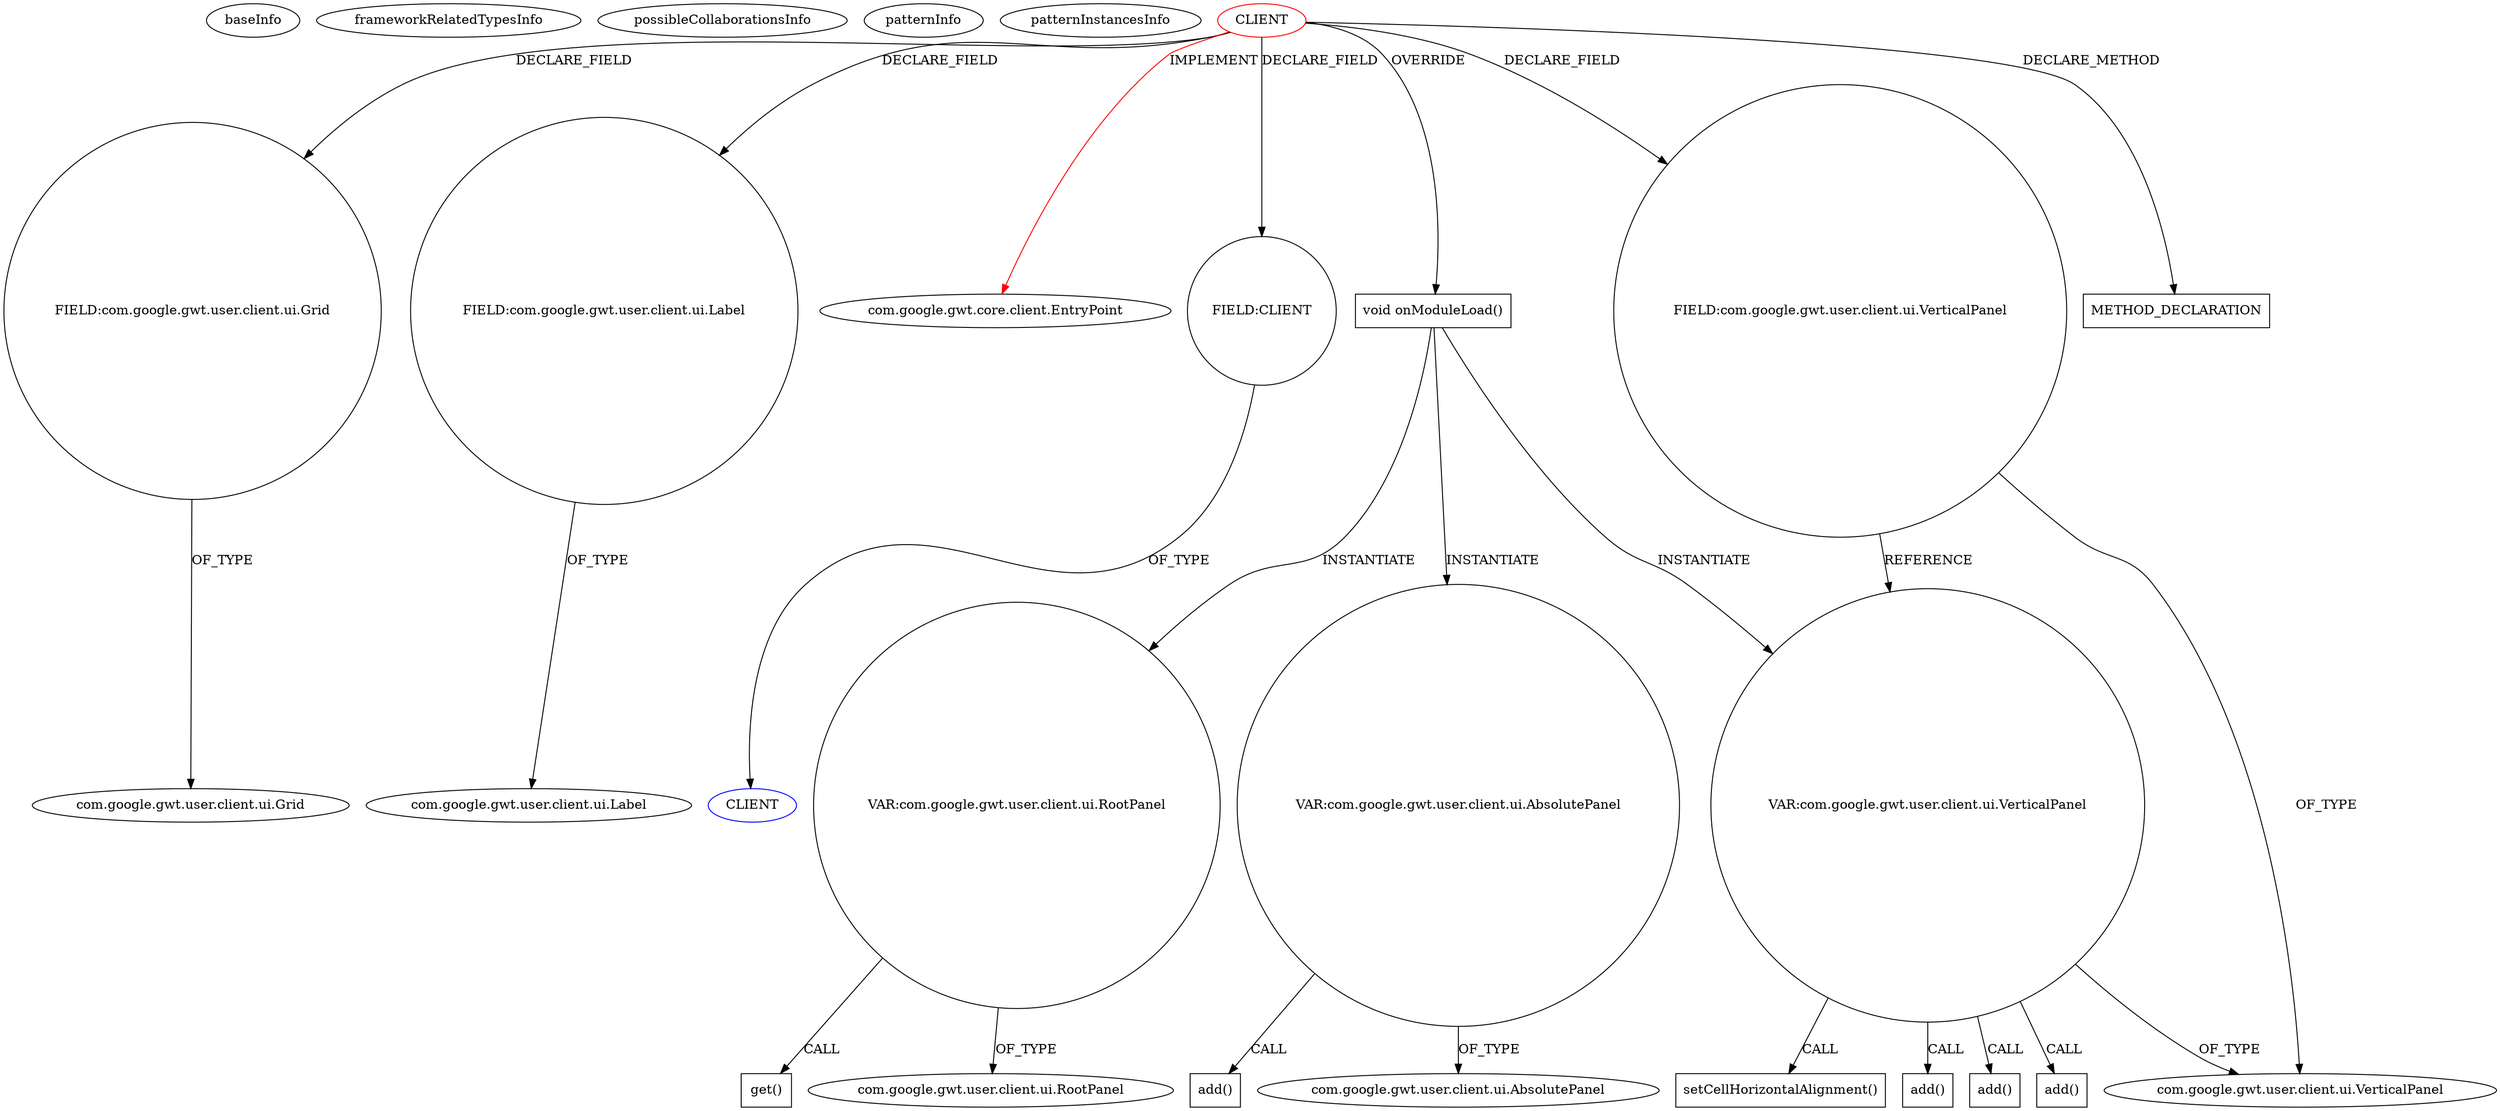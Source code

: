 digraph {
baseInfo[graphId=1428,category="pattern",isAnonymous=false,possibleRelation=false]
frameworkRelatedTypesInfo[0="com.google.gwt.core.client.EntryPoint"]
possibleCollaborationsInfo[]
patternInfo[frequency=2.0,patternRootClient=0]
patternInstancesInfo[0="felype87-gwt~/felype87-gwt/gwt-master/Minefield/src/com/felype/minefield/client/Minefield.java~Minefield~1311",1="GoogleCloudPlatform-appengine-gwtguestbook-namespaces-java~/GoogleCloudPlatform-appengine-gwtguestbook-namespaces-java/appengine-gwtguestbook-namespaces-java-master/src/com/google/gwt/sample/gwtguestbook/client/Guestbook.java~Guestbook~156"]
12[label="FIELD:com.google.gwt.user.client.ui.Grid",vertexType="FIELD_DECLARATION",isFrameworkType=false,shape=circle]
0[label="CLIENT",vertexType="ROOT_CLIENT_CLASS_DECLARATION",isFrameworkType=false,color=red]
14[label="FIELD:com.google.gwt.user.client.ui.Label",vertexType="FIELD_DECLARATION",isFrameworkType=false,shape=circle]
1[label="com.google.gwt.core.client.EntryPoint",vertexType="FRAMEWORK_INTERFACE_TYPE",isFrameworkType=false]
26[label="FIELD:CLIENT",vertexType="FIELD_DECLARATION",isFrameworkType=false,shape=circle]
32[label="void onModuleLoad()",vertexType="OVERRIDING_METHOD_DECLARATION",isFrameworkType=false,shape=box]
15[label="com.google.gwt.user.client.ui.Label",vertexType="FRAMEWORK_CLASS_TYPE",isFrameworkType=false]
91[label="VAR:com.google.gwt.user.client.ui.VerticalPanel",vertexType="VARIABLE_EXPRESION",isFrameworkType=false,shape=circle]
23[label="com.google.gwt.user.client.ui.VerticalPanel",vertexType="FRAMEWORK_CLASS_TYPE",isFrameworkType=false]
95[label="setCellHorizontalAlignment()",vertexType="INSIDE_CALL",isFrameworkType=false,shape=box]
27[label="CLIENT",vertexType="REFERENCE_CLIENT_CLASS_DECLARATION",isFrameworkType=false,color=blue]
92[label="add()",vertexType="INSIDE_CALL",isFrameworkType=false,shape=box]
97[label="add()",vertexType="INSIDE_CALL",isFrameworkType=false,shape=box]
99[label="add()",vertexType="INSIDE_CALL",isFrameworkType=false,shape=box]
100[label="VAR:com.google.gwt.user.client.ui.AbsolutePanel",vertexType="VARIABLE_EXPRESION",isFrameworkType=false,shape=circle]
102[label="com.google.gwt.user.client.ui.AbsolutePanel",vertexType="FRAMEWORK_CLASS_TYPE",isFrameworkType=false]
101[label="add()",vertexType="INSIDE_CALL",isFrameworkType=false,shape=box]
22[label="FIELD:com.google.gwt.user.client.ui.VerticalPanel",vertexType="FIELD_DECLARATION",isFrameworkType=false,shape=circle]
13[label="com.google.gwt.user.client.ui.Grid",vertexType="FRAMEWORK_CLASS_TYPE",isFrameworkType=false]
130[label="METHOD_DECLARATION",vertexType="CLIENT_METHOD_DECLARATION",isFrameworkType=false,shape=box]
103[label="VAR:com.google.gwt.user.client.ui.RootPanel",vertexType="VARIABLE_EXPRESION",isFrameworkType=false,shape=circle]
105[label="com.google.gwt.user.client.ui.RootPanel",vertexType="FRAMEWORK_CLASS_TYPE",isFrameworkType=false]
104[label="get()",vertexType="INSIDE_CALL",isFrameworkType=false,shape=box]
100->101[label="CALL"]
0->14[label="DECLARE_FIELD"]
12->13[label="OF_TYPE"]
0->130[label="DECLARE_METHOD"]
14->15[label="OF_TYPE"]
91->97[label="CALL"]
91->95[label="CALL"]
103->104[label="CALL"]
0->22[label="DECLARE_FIELD"]
91->23[label="OF_TYPE"]
22->23[label="OF_TYPE"]
32->103[label="INSTANTIATE"]
103->105[label="OF_TYPE"]
91->92[label="CALL"]
26->27[label="OF_TYPE"]
100->102[label="OF_TYPE"]
0->1[label="IMPLEMENT",color=red]
32->100[label="INSTANTIATE"]
32->91[label="INSTANTIATE"]
91->99[label="CALL"]
0->12[label="DECLARE_FIELD"]
22->91[label="REFERENCE"]
0->26[label="DECLARE_FIELD"]
0->32[label="OVERRIDE"]
}
